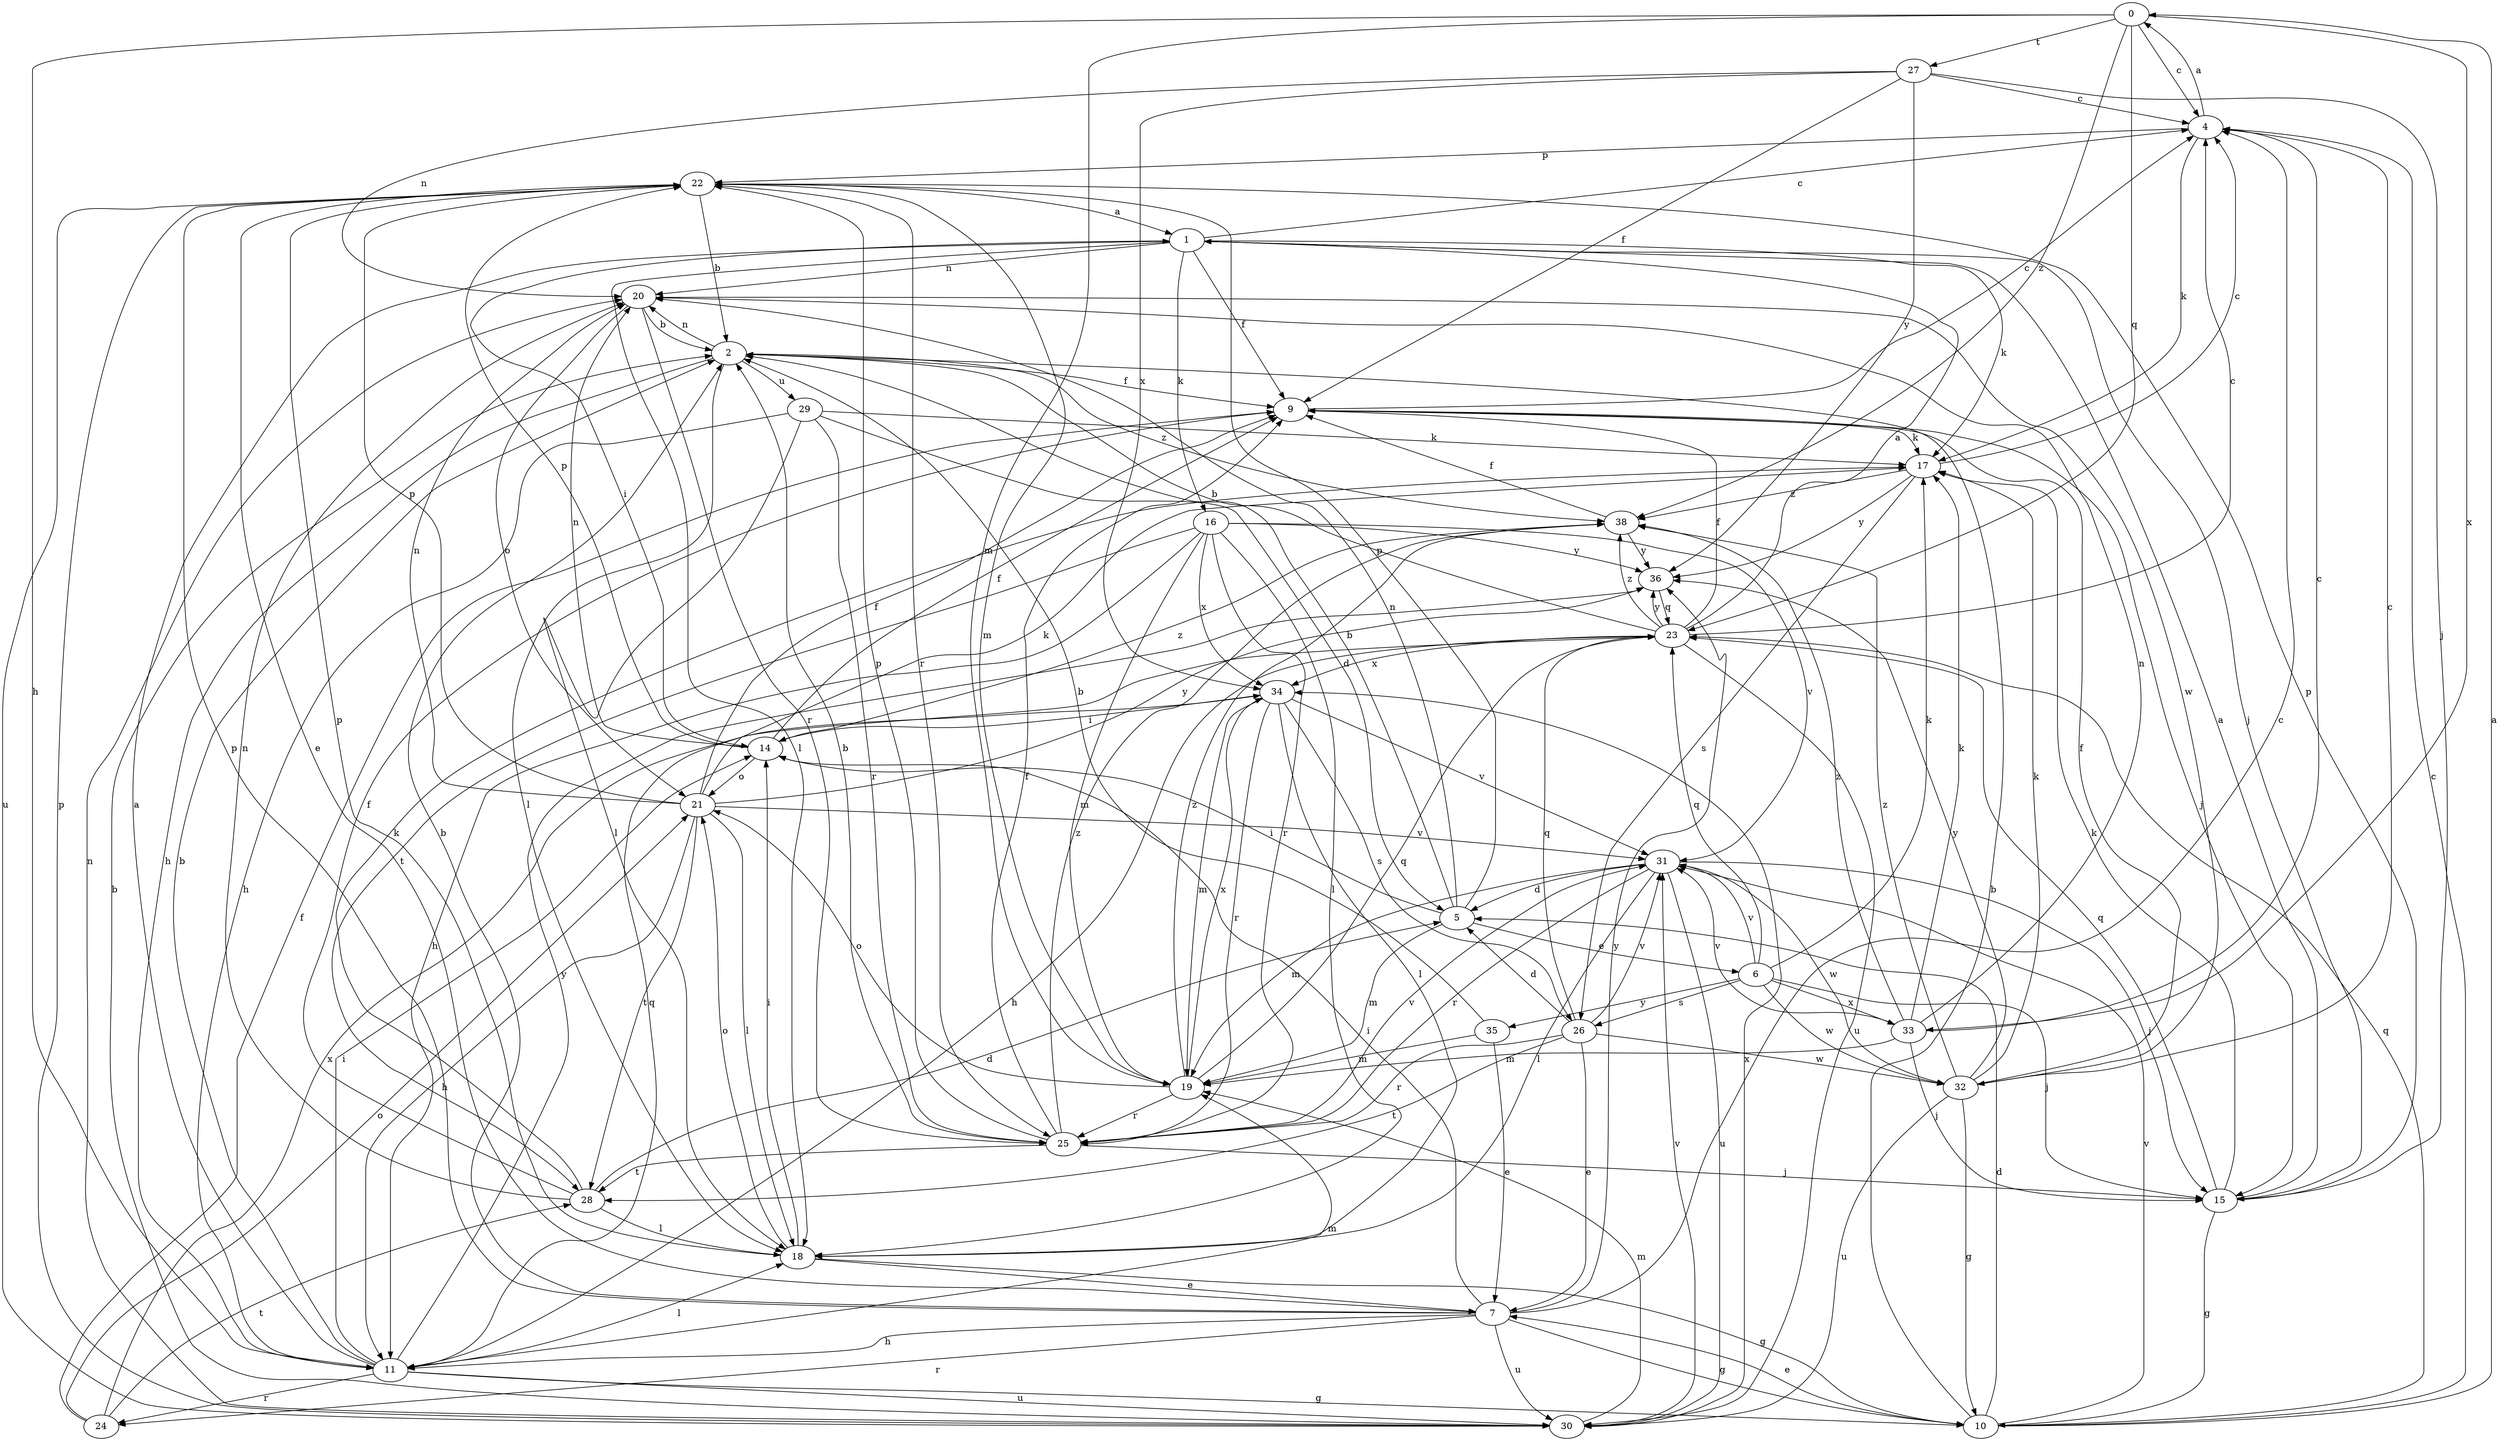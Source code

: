 strict digraph  {
0;
1;
2;
4;
5;
6;
7;
9;
10;
11;
14;
15;
16;
17;
18;
19;
20;
21;
22;
23;
24;
25;
26;
27;
28;
29;
30;
31;
32;
33;
34;
35;
36;
38;
0 -> 4  [label=c];
0 -> 11  [label=h];
0 -> 19  [label=m];
0 -> 23  [label=q];
0 -> 27  [label=t];
0 -> 33  [label=x];
0 -> 38  [label=z];
1 -> 4  [label=c];
1 -> 9  [label=f];
1 -> 14  [label=i];
1 -> 15  [label=j];
1 -> 16  [label=k];
1 -> 17  [label=k];
1 -> 18  [label=l];
1 -> 20  [label=n];
2 -> 9  [label=f];
2 -> 11  [label=h];
2 -> 18  [label=l];
2 -> 20  [label=n];
2 -> 29  [label=u];
2 -> 38  [label=z];
4 -> 0  [label=a];
4 -> 17  [label=k];
4 -> 22  [label=p];
5 -> 2  [label=b];
5 -> 6  [label=e];
5 -> 14  [label=i];
5 -> 19  [label=m];
5 -> 20  [label=n];
5 -> 22  [label=p];
6 -> 15  [label=j];
6 -> 17  [label=k];
6 -> 23  [label=q];
6 -> 26  [label=s];
6 -> 31  [label=v];
6 -> 32  [label=w];
6 -> 33  [label=x];
6 -> 35  [label=y];
7 -> 2  [label=b];
7 -> 4  [label=c];
7 -> 10  [label=g];
7 -> 11  [label=h];
7 -> 14  [label=i];
7 -> 22  [label=p];
7 -> 24  [label=r];
7 -> 30  [label=u];
7 -> 36  [label=y];
9 -> 4  [label=c];
9 -> 15  [label=j];
9 -> 17  [label=k];
10 -> 0  [label=a];
10 -> 2  [label=b];
10 -> 4  [label=c];
10 -> 5  [label=d];
10 -> 7  [label=e];
10 -> 23  [label=q];
10 -> 31  [label=v];
11 -> 1  [label=a];
11 -> 2  [label=b];
11 -> 10  [label=g];
11 -> 14  [label=i];
11 -> 18  [label=l];
11 -> 19  [label=m];
11 -> 23  [label=q];
11 -> 24  [label=r];
11 -> 30  [label=u];
11 -> 36  [label=y];
14 -> 9  [label=f];
14 -> 20  [label=n];
14 -> 21  [label=o];
14 -> 22  [label=p];
14 -> 38  [label=z];
15 -> 1  [label=a];
15 -> 10  [label=g];
15 -> 17  [label=k];
15 -> 22  [label=p];
15 -> 23  [label=q];
16 -> 11  [label=h];
16 -> 18  [label=l];
16 -> 19  [label=m];
16 -> 25  [label=r];
16 -> 28  [label=t];
16 -> 31  [label=v];
16 -> 34  [label=x];
16 -> 36  [label=y];
17 -> 4  [label=c];
17 -> 26  [label=s];
17 -> 36  [label=y];
17 -> 38  [label=z];
18 -> 7  [label=e];
18 -> 10  [label=g];
18 -> 14  [label=i];
18 -> 21  [label=o];
18 -> 22  [label=p];
19 -> 21  [label=o];
19 -> 23  [label=q];
19 -> 25  [label=r];
19 -> 34  [label=x];
19 -> 38  [label=z];
20 -> 2  [label=b];
20 -> 21  [label=o];
20 -> 25  [label=r];
20 -> 32  [label=w];
21 -> 9  [label=f];
21 -> 11  [label=h];
21 -> 17  [label=k];
21 -> 18  [label=l];
21 -> 20  [label=n];
21 -> 22  [label=p];
21 -> 28  [label=t];
21 -> 31  [label=v];
21 -> 36  [label=y];
22 -> 1  [label=a];
22 -> 2  [label=b];
22 -> 7  [label=e];
22 -> 19  [label=m];
22 -> 25  [label=r];
22 -> 30  [label=u];
23 -> 1  [label=a];
23 -> 2  [label=b];
23 -> 4  [label=c];
23 -> 9  [label=f];
23 -> 11  [label=h];
23 -> 30  [label=u];
23 -> 34  [label=x];
23 -> 36  [label=y];
23 -> 38  [label=z];
24 -> 9  [label=f];
24 -> 21  [label=o];
24 -> 28  [label=t];
24 -> 34  [label=x];
25 -> 2  [label=b];
25 -> 9  [label=f];
25 -> 15  [label=j];
25 -> 22  [label=p];
25 -> 28  [label=t];
25 -> 31  [label=v];
25 -> 38  [label=z];
26 -> 5  [label=d];
26 -> 7  [label=e];
26 -> 23  [label=q];
26 -> 25  [label=r];
26 -> 28  [label=t];
26 -> 31  [label=v];
26 -> 32  [label=w];
27 -> 4  [label=c];
27 -> 9  [label=f];
27 -> 15  [label=j];
27 -> 20  [label=n];
27 -> 34  [label=x];
27 -> 36  [label=y];
28 -> 5  [label=d];
28 -> 9  [label=f];
28 -> 17  [label=k];
28 -> 18  [label=l];
28 -> 20  [label=n];
29 -> 5  [label=d];
29 -> 11  [label=h];
29 -> 17  [label=k];
29 -> 18  [label=l];
29 -> 25  [label=r];
30 -> 2  [label=b];
30 -> 19  [label=m];
30 -> 20  [label=n];
30 -> 22  [label=p];
30 -> 31  [label=v];
30 -> 34  [label=x];
31 -> 5  [label=d];
31 -> 15  [label=j];
31 -> 18  [label=l];
31 -> 19  [label=m];
31 -> 25  [label=r];
31 -> 30  [label=u];
31 -> 32  [label=w];
32 -> 4  [label=c];
32 -> 9  [label=f];
32 -> 10  [label=g];
32 -> 17  [label=k];
32 -> 30  [label=u];
32 -> 36  [label=y];
32 -> 38  [label=z];
33 -> 4  [label=c];
33 -> 15  [label=j];
33 -> 17  [label=k];
33 -> 19  [label=m];
33 -> 20  [label=n];
33 -> 31  [label=v];
33 -> 38  [label=z];
34 -> 14  [label=i];
34 -> 18  [label=l];
34 -> 19  [label=m];
34 -> 25  [label=r];
34 -> 26  [label=s];
34 -> 31  [label=v];
35 -> 2  [label=b];
35 -> 7  [label=e];
35 -> 19  [label=m];
36 -> 23  [label=q];
38 -> 9  [label=f];
38 -> 36  [label=y];
}

